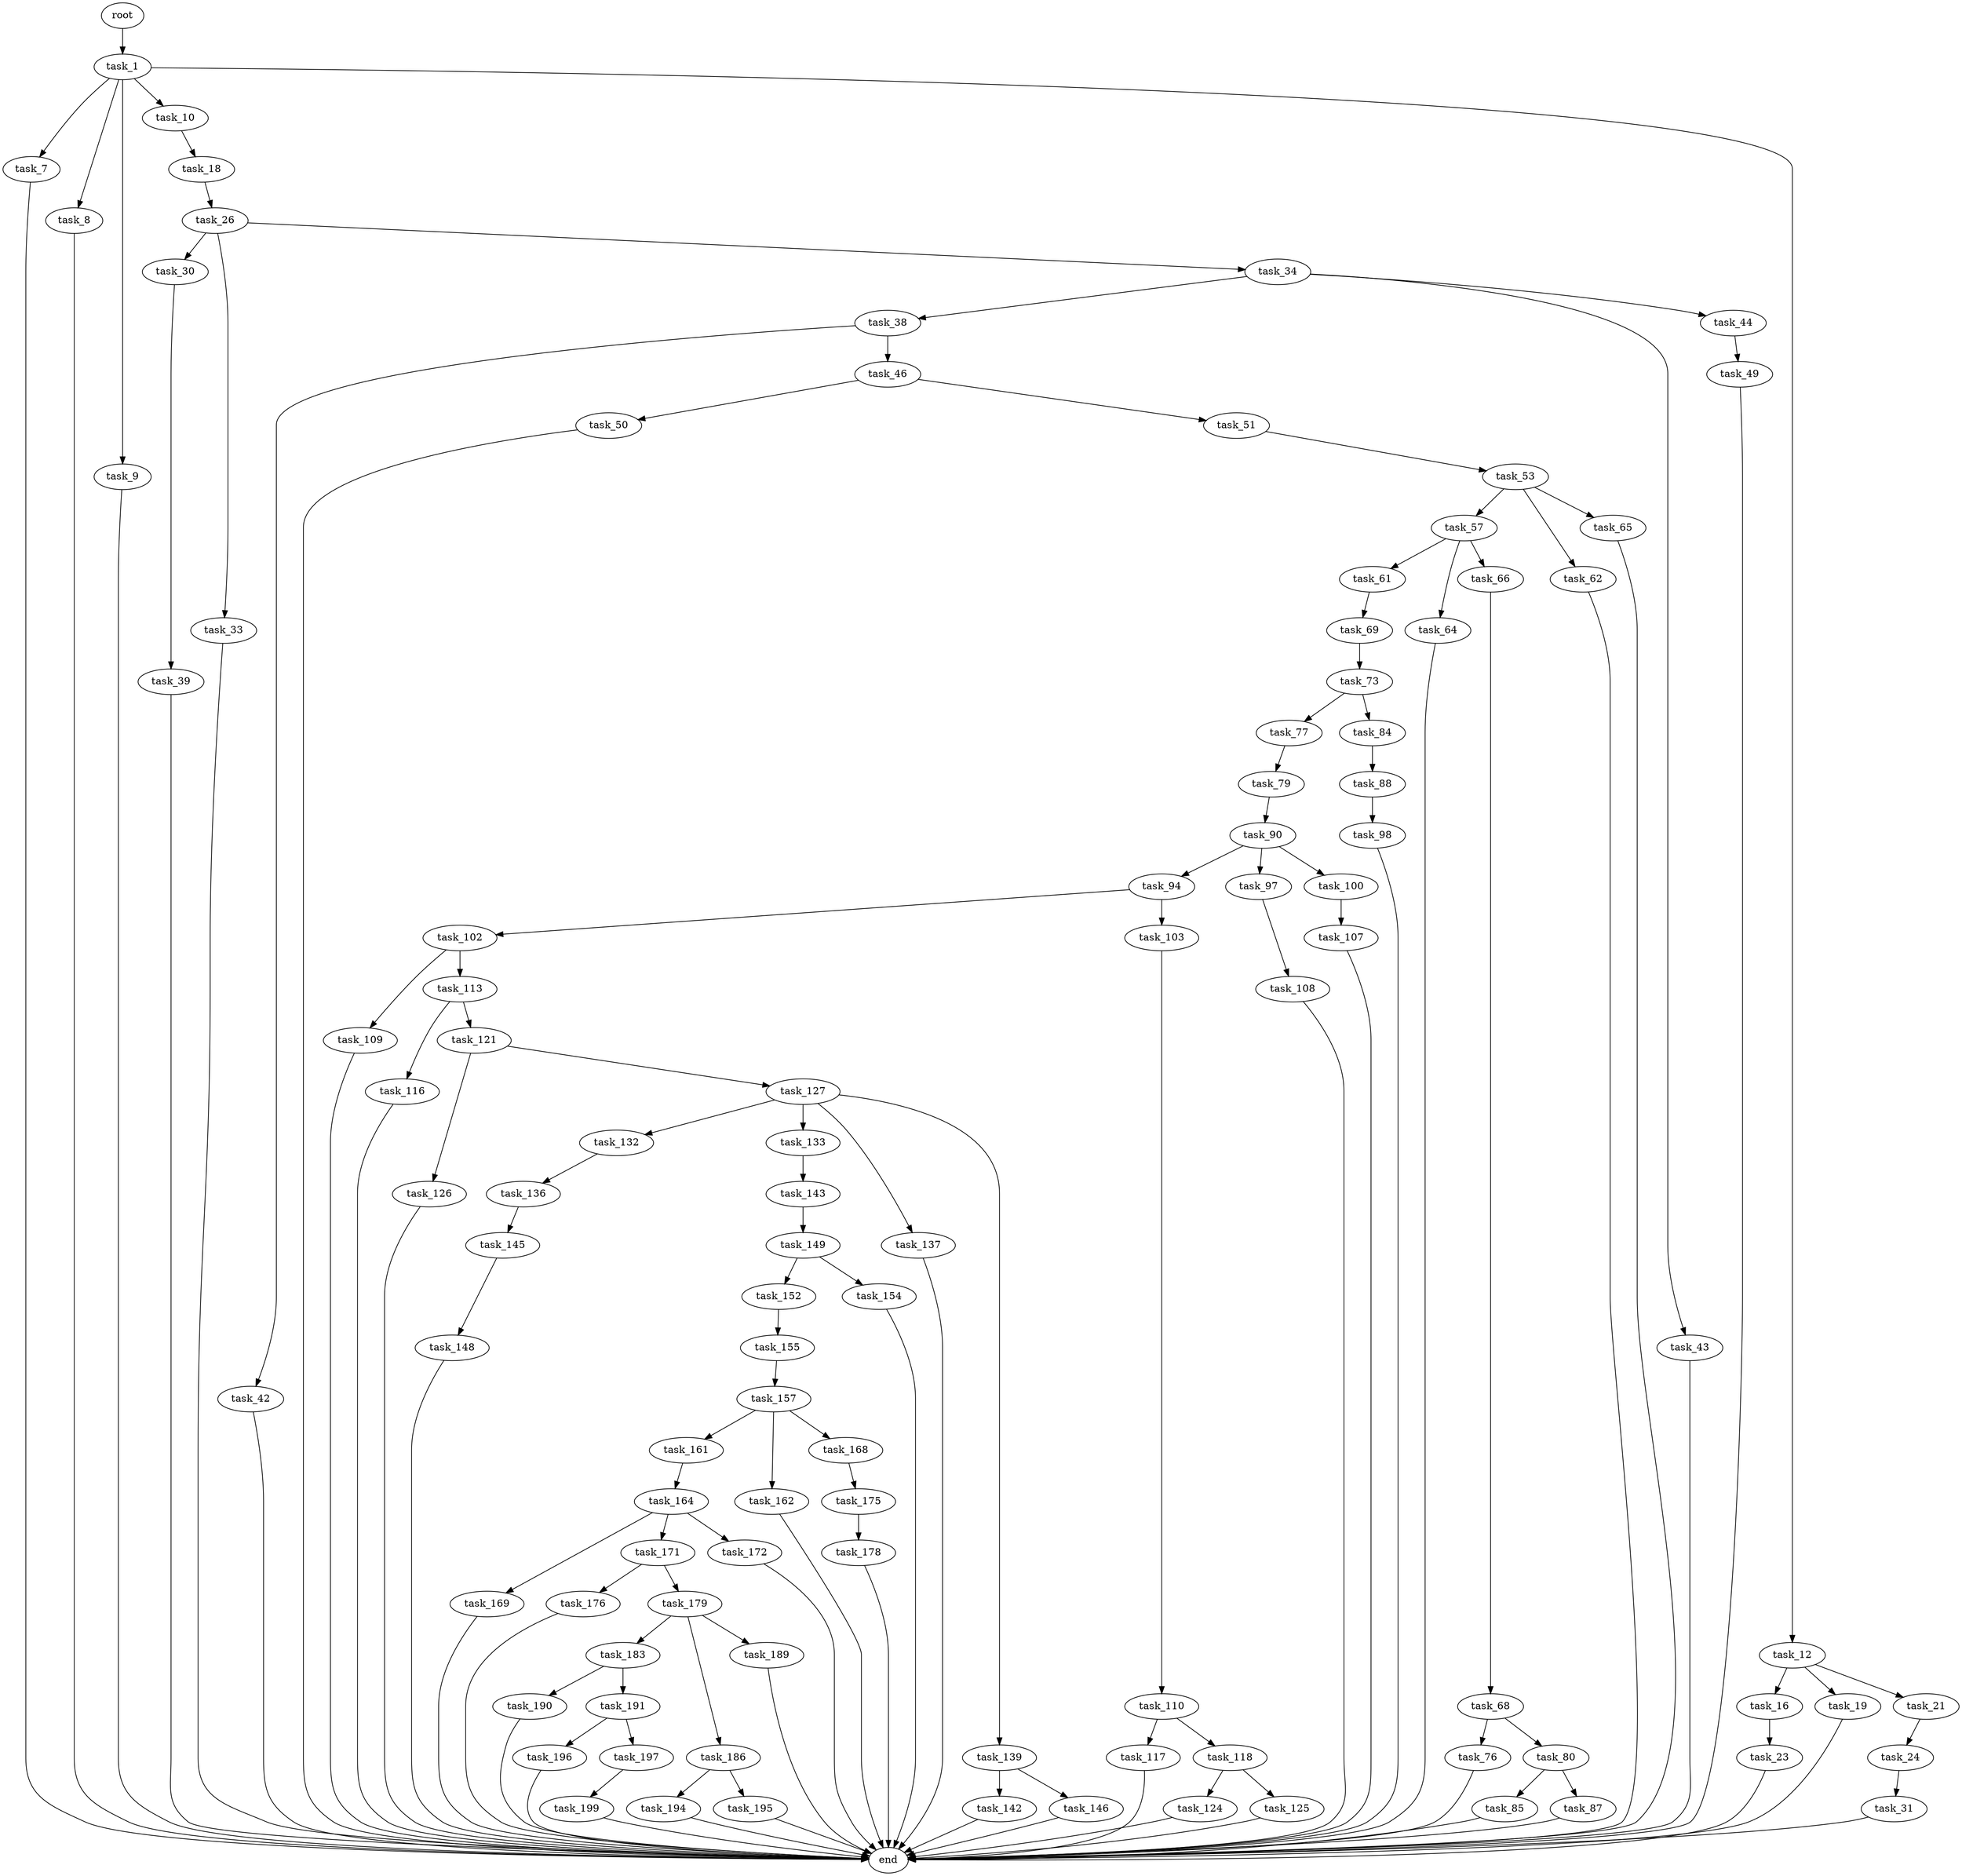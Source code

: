 digraph G {
  root [size="0.000000"];
  task_1 [size="68310383842.000000"];
  task_7 [size="8589934592.000000"];
  task_8 [size="103903581412.000000"];
  task_9 [size="4760190050.000000"];
  task_10 [size="782757789696.000000"];
  task_12 [size="68719476736.000000"];
  task_16 [size="671909488656.000000"];
  task_18 [size="8589934592.000000"];
  task_19 [size="782757789696.000000"];
  task_21 [size="9277164183.000000"];
  task_23 [size="7719732110.000000"];
  task_24 [size="28600715733.000000"];
  task_26 [size="8589934592.000000"];
  task_30 [size="1082267789456.000000"];
  task_31 [size="1073741824000.000000"];
  task_33 [size="68719476736.000000"];
  task_34 [size="333228205167.000000"];
  task_38 [size="68719476736.000000"];
  task_39 [size="28991029248.000000"];
  task_42 [size="368293445632.000000"];
  task_43 [size="3795665241.000000"];
  task_44 [size="16469755399.000000"];
  task_46 [size="235753133957.000000"];
  task_49 [size="28991029248.000000"];
  task_50 [size="6272373797.000000"];
  task_51 [size="28991029248.000000"];
  task_53 [size="19556400515.000000"];
  task_57 [size="146542938105.000000"];
  task_61 [size="22629730819.000000"];
  task_62 [size="1150741509.000000"];
  task_64 [size="8589934592.000000"];
  task_65 [size="28991029248.000000"];
  task_66 [size="10349212521.000000"];
  task_68 [size="368293445632.000000"];
  task_69 [size="25010993526.000000"];
  task_73 [size="6159420617.000000"];
  task_76 [size="32166224390.000000"];
  task_77 [size="842410729742.000000"];
  task_79 [size="368293445632.000000"];
  task_80 [size="158760284888.000000"];
  task_84 [size="964302340130.000000"];
  task_85 [size="134217728000.000000"];
  task_87 [size="3465294611.000000"];
  task_88 [size="701893797328.000000"];
  task_90 [size="423202258024.000000"];
  task_94 [size="782757789696.000000"];
  task_97 [size="20545084885.000000"];
  task_98 [size="19163820120.000000"];
  task_100 [size="108478377280.000000"];
  task_102 [size="1299725056.000000"];
  task_103 [size="36802029709.000000"];
  task_107 [size="3543410789.000000"];
  task_108 [size="31210291527.000000"];
  task_109 [size="17820194488.000000"];
  task_110 [size="549755813888.000000"];
  task_113 [size="134217728000.000000"];
  task_116 [size="368293445632.000000"];
  task_117 [size="1799875480.000000"];
  task_118 [size="1050697164994.000000"];
  task_121 [size="368293445632.000000"];
  task_124 [size="134217728000.000000"];
  task_125 [size="1073741824000.000000"];
  task_126 [size="10512012546.000000"];
  task_127 [size="74598904377.000000"];
  task_132 [size="1073741824000.000000"];
  task_133 [size="21060116838.000000"];
  task_136 [size="143886576773.000000"];
  task_137 [size="15980959020.000000"];
  task_139 [size="10086783700.000000"];
  task_142 [size="10958804134.000000"];
  task_143 [size="1767468472.000000"];
  task_145 [size="3928420066.000000"];
  task_146 [size="22757306160.000000"];
  task_148 [size="12001970816.000000"];
  task_149 [size="231928233984.000000"];
  task_152 [size="21951215290.000000"];
  task_154 [size="16361631733.000000"];
  task_155 [size="8650952963.000000"];
  task_157 [size="2410142570.000000"];
  task_161 [size="479769754604.000000"];
  task_162 [size="3709047515.000000"];
  task_164 [size="40905554886.000000"];
  task_168 [size="669401336098.000000"];
  task_169 [size="403060629287.000000"];
  task_171 [size="15655826711.000000"];
  task_172 [size="134217728000.000000"];
  task_175 [size="304848869340.000000"];
  task_176 [size="996636428829.000000"];
  task_178 [size="28991029248.000000"];
  task_179 [size="1018885765956.000000"];
  task_183 [size="482634832421.000000"];
  task_186 [size="173080638118.000000"];
  task_189 [size="18356356021.000000"];
  task_190 [size="1040298097412.000000"];
  task_191 [size="4668983403.000000"];
  task_194 [size="1446932852.000000"];
  task_195 [size="281476330079.000000"];
  task_196 [size="368293445632.000000"];
  task_197 [size="1073741824000.000000"];
  task_199 [size="380821063895.000000"];
  end [size="0.000000"];

  root -> task_1 [size="1.000000"];
  task_1 -> task_7 [size="134217728.000000"];
  task_1 -> task_8 [size="134217728.000000"];
  task_1 -> task_9 [size="134217728.000000"];
  task_1 -> task_10 [size="134217728.000000"];
  task_1 -> task_12 [size="134217728.000000"];
  task_7 -> end [size="1.000000"];
  task_8 -> end [size="1.000000"];
  task_9 -> end [size="1.000000"];
  task_10 -> task_18 [size="679477248.000000"];
  task_12 -> task_16 [size="134217728.000000"];
  task_12 -> task_19 [size="134217728.000000"];
  task_12 -> task_21 [size="134217728.000000"];
  task_16 -> task_23 [size="536870912.000000"];
  task_18 -> task_26 [size="33554432.000000"];
  task_19 -> end [size="1.000000"];
  task_21 -> task_24 [size="301989888.000000"];
  task_23 -> end [size="1.000000"];
  task_24 -> task_31 [size="838860800.000000"];
  task_26 -> task_30 [size="33554432.000000"];
  task_26 -> task_33 [size="33554432.000000"];
  task_26 -> task_34 [size="33554432.000000"];
  task_30 -> task_39 [size="679477248.000000"];
  task_31 -> end [size="1.000000"];
  task_33 -> end [size="1.000000"];
  task_34 -> task_38 [size="838860800.000000"];
  task_34 -> task_43 [size="838860800.000000"];
  task_34 -> task_44 [size="838860800.000000"];
  task_38 -> task_42 [size="134217728.000000"];
  task_38 -> task_46 [size="134217728.000000"];
  task_39 -> end [size="1.000000"];
  task_42 -> end [size="1.000000"];
  task_43 -> end [size="1.000000"];
  task_44 -> task_49 [size="301989888.000000"];
  task_46 -> task_50 [size="209715200.000000"];
  task_46 -> task_51 [size="209715200.000000"];
  task_49 -> end [size="1.000000"];
  task_50 -> end [size="1.000000"];
  task_51 -> task_53 [size="75497472.000000"];
  task_53 -> task_57 [size="679477248.000000"];
  task_53 -> task_62 [size="679477248.000000"];
  task_53 -> task_65 [size="679477248.000000"];
  task_57 -> task_61 [size="301989888.000000"];
  task_57 -> task_64 [size="301989888.000000"];
  task_57 -> task_66 [size="301989888.000000"];
  task_61 -> task_69 [size="33554432.000000"];
  task_62 -> end [size="1.000000"];
  task_64 -> end [size="1.000000"];
  task_65 -> end [size="1.000000"];
  task_66 -> task_68 [size="301989888.000000"];
  task_68 -> task_76 [size="411041792.000000"];
  task_68 -> task_80 [size="411041792.000000"];
  task_69 -> task_73 [size="838860800.000000"];
  task_73 -> task_77 [size="301989888.000000"];
  task_73 -> task_84 [size="301989888.000000"];
  task_76 -> end [size="1.000000"];
  task_77 -> task_79 [size="838860800.000000"];
  task_79 -> task_90 [size="411041792.000000"];
  task_80 -> task_85 [size="134217728.000000"];
  task_80 -> task_87 [size="134217728.000000"];
  task_84 -> task_88 [size="679477248.000000"];
  task_85 -> end [size="1.000000"];
  task_87 -> end [size="1.000000"];
  task_88 -> task_98 [size="838860800.000000"];
  task_90 -> task_94 [size="679477248.000000"];
  task_90 -> task_97 [size="679477248.000000"];
  task_90 -> task_100 [size="679477248.000000"];
  task_94 -> task_102 [size="679477248.000000"];
  task_94 -> task_103 [size="679477248.000000"];
  task_97 -> task_108 [size="75497472.000000"];
  task_98 -> end [size="1.000000"];
  task_100 -> task_107 [size="134217728.000000"];
  task_102 -> task_109 [size="33554432.000000"];
  task_102 -> task_113 [size="33554432.000000"];
  task_103 -> task_110 [size="679477248.000000"];
  task_107 -> end [size="1.000000"];
  task_108 -> end [size="1.000000"];
  task_109 -> end [size="1.000000"];
  task_110 -> task_117 [size="536870912.000000"];
  task_110 -> task_118 [size="536870912.000000"];
  task_113 -> task_116 [size="209715200.000000"];
  task_113 -> task_121 [size="209715200.000000"];
  task_116 -> end [size="1.000000"];
  task_117 -> end [size="1.000000"];
  task_118 -> task_124 [size="838860800.000000"];
  task_118 -> task_125 [size="838860800.000000"];
  task_121 -> task_126 [size="411041792.000000"];
  task_121 -> task_127 [size="411041792.000000"];
  task_124 -> end [size="1.000000"];
  task_125 -> end [size="1.000000"];
  task_126 -> end [size="1.000000"];
  task_127 -> task_132 [size="134217728.000000"];
  task_127 -> task_133 [size="134217728.000000"];
  task_127 -> task_137 [size="134217728.000000"];
  task_127 -> task_139 [size="134217728.000000"];
  task_132 -> task_136 [size="838860800.000000"];
  task_133 -> task_143 [size="411041792.000000"];
  task_136 -> task_145 [size="209715200.000000"];
  task_137 -> end [size="1.000000"];
  task_139 -> task_142 [size="301989888.000000"];
  task_139 -> task_146 [size="301989888.000000"];
  task_142 -> end [size="1.000000"];
  task_143 -> task_149 [size="33554432.000000"];
  task_145 -> task_148 [size="209715200.000000"];
  task_146 -> end [size="1.000000"];
  task_148 -> end [size="1.000000"];
  task_149 -> task_152 [size="301989888.000000"];
  task_149 -> task_154 [size="301989888.000000"];
  task_152 -> task_155 [size="33554432.000000"];
  task_154 -> end [size="1.000000"];
  task_155 -> task_157 [size="411041792.000000"];
  task_157 -> task_161 [size="209715200.000000"];
  task_157 -> task_162 [size="209715200.000000"];
  task_157 -> task_168 [size="209715200.000000"];
  task_161 -> task_164 [size="411041792.000000"];
  task_162 -> end [size="1.000000"];
  task_164 -> task_169 [size="679477248.000000"];
  task_164 -> task_171 [size="679477248.000000"];
  task_164 -> task_172 [size="679477248.000000"];
  task_168 -> task_175 [size="411041792.000000"];
  task_169 -> end [size="1.000000"];
  task_171 -> task_176 [size="301989888.000000"];
  task_171 -> task_179 [size="301989888.000000"];
  task_172 -> end [size="1.000000"];
  task_175 -> task_178 [size="301989888.000000"];
  task_176 -> end [size="1.000000"];
  task_178 -> end [size="1.000000"];
  task_179 -> task_183 [size="679477248.000000"];
  task_179 -> task_186 [size="679477248.000000"];
  task_179 -> task_189 [size="679477248.000000"];
  task_183 -> task_190 [size="838860800.000000"];
  task_183 -> task_191 [size="838860800.000000"];
  task_186 -> task_194 [size="301989888.000000"];
  task_186 -> task_195 [size="301989888.000000"];
  task_189 -> end [size="1.000000"];
  task_190 -> end [size="1.000000"];
  task_191 -> task_196 [size="75497472.000000"];
  task_191 -> task_197 [size="75497472.000000"];
  task_194 -> end [size="1.000000"];
  task_195 -> end [size="1.000000"];
  task_196 -> end [size="1.000000"];
  task_197 -> task_199 [size="838860800.000000"];
  task_199 -> end [size="1.000000"];
}
